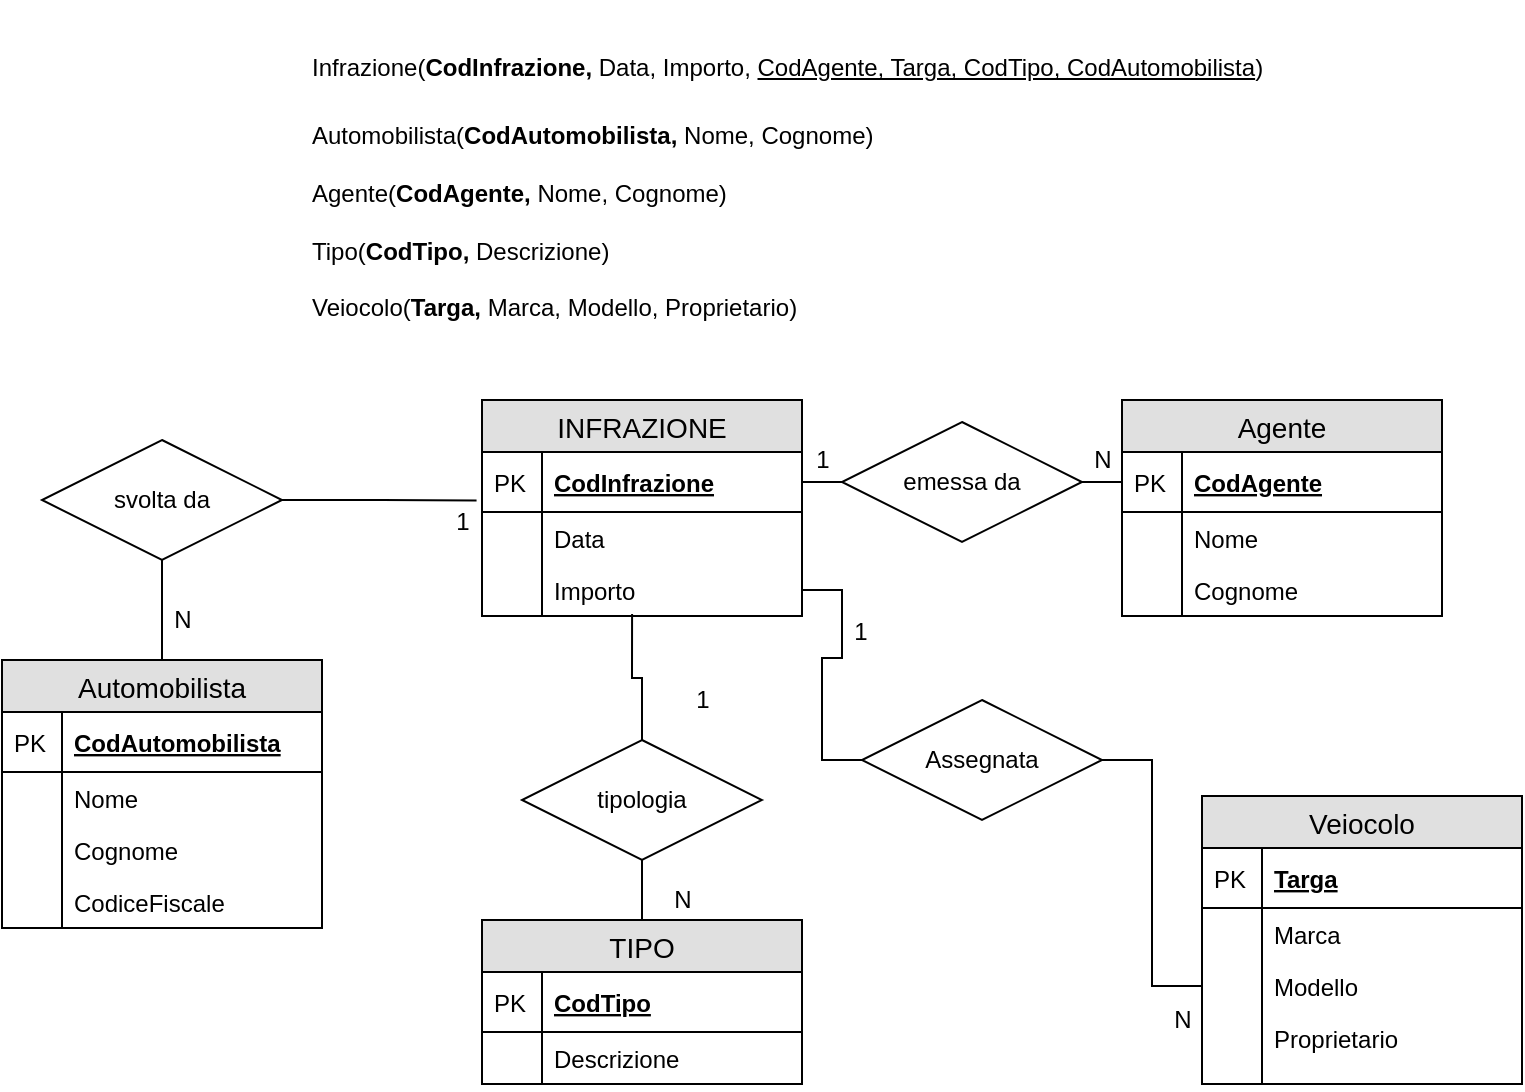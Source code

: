 <mxfile version="12.7.9"><diagram id="IlbRfWrdAkmeIoTLvHD8" name="Page-1"><mxGraphModel dx="681" dy="819" grid="1" gridSize="10" guides="1" tooltips="1" connect="1" arrows="1" fold="1" page="1" pageScale="1" pageWidth="1169" pageHeight="827" math="0" shadow="0"><root><mxCell id="0"/><mxCell id="1" parent="0"/><mxCell id="w0IqW0cMwm_gB3xUS8eE-1" value="INFRAZIONE" style="swimlane;fontStyle=0;childLayout=stackLayout;horizontal=1;startSize=26;fillColor=#e0e0e0;horizontalStack=0;resizeParent=1;resizeParentMax=0;resizeLast=0;collapsible=1;marginBottom=0;swimlaneFillColor=#ffffff;align=center;fontSize=14;" vertex="1" parent="1"><mxGeometry x="260" y="220" width="160" height="108" as="geometry"/></mxCell><mxCell id="w0IqW0cMwm_gB3xUS8eE-2" value="CodInfrazione" style="shape=partialRectangle;top=0;left=0;right=0;bottom=1;align=left;verticalAlign=middle;fillColor=none;spacingLeft=34;spacingRight=4;overflow=hidden;rotatable=0;points=[[0,0.5],[1,0.5]];portConstraint=eastwest;dropTarget=0;fontStyle=5;fontSize=12;" vertex="1" parent="w0IqW0cMwm_gB3xUS8eE-1"><mxGeometry y="26" width="160" height="30" as="geometry"/></mxCell><mxCell id="w0IqW0cMwm_gB3xUS8eE-3" value="PK" style="shape=partialRectangle;top=0;left=0;bottom=0;fillColor=none;align=left;verticalAlign=middle;spacingLeft=4;spacingRight=4;overflow=hidden;rotatable=0;points=[];portConstraint=eastwest;part=1;fontSize=12;" vertex="1" connectable="0" parent="w0IqW0cMwm_gB3xUS8eE-2"><mxGeometry width="30" height="30" as="geometry"/></mxCell><mxCell id="w0IqW0cMwm_gB3xUS8eE-45" value="Data" style="shape=partialRectangle;top=0;left=0;right=0;bottom=0;align=left;verticalAlign=top;fillColor=none;spacingLeft=34;spacingRight=4;overflow=hidden;rotatable=0;points=[[0,0.5],[1,0.5]];portConstraint=eastwest;dropTarget=0;fontSize=12;" vertex="1" parent="w0IqW0cMwm_gB3xUS8eE-1"><mxGeometry y="56" width="160" height="26" as="geometry"/></mxCell><mxCell id="w0IqW0cMwm_gB3xUS8eE-46" value="" style="shape=partialRectangle;top=0;left=0;bottom=0;fillColor=none;align=left;verticalAlign=top;spacingLeft=4;spacingRight=4;overflow=hidden;rotatable=0;points=[];portConstraint=eastwest;part=1;fontSize=12;" vertex="1" connectable="0" parent="w0IqW0cMwm_gB3xUS8eE-45"><mxGeometry width="30" height="26" as="geometry"/></mxCell><mxCell id="w0IqW0cMwm_gB3xUS8eE-4" value="Importo" style="shape=partialRectangle;top=0;left=0;right=0;bottom=0;align=left;verticalAlign=top;fillColor=none;spacingLeft=34;spacingRight=4;overflow=hidden;rotatable=0;points=[[0,0.5],[1,0.5]];portConstraint=eastwest;dropTarget=0;fontSize=12;" vertex="1" parent="w0IqW0cMwm_gB3xUS8eE-1"><mxGeometry y="82" width="160" height="26" as="geometry"/></mxCell><mxCell id="w0IqW0cMwm_gB3xUS8eE-5" value="" style="shape=partialRectangle;top=0;left=0;bottom=0;fillColor=none;align=left;verticalAlign=top;spacingLeft=4;spacingRight=4;overflow=hidden;rotatable=0;points=[];portConstraint=eastwest;part=1;fontSize=12;" vertex="1" connectable="0" parent="w0IqW0cMwm_gB3xUS8eE-4"><mxGeometry width="30" height="26" as="geometry"/></mxCell><mxCell id="w0IqW0cMwm_gB3xUS8eE-12" value="TIPO" style="swimlane;fontStyle=0;childLayout=stackLayout;horizontal=1;startSize=26;fillColor=#e0e0e0;horizontalStack=0;resizeParent=1;resizeParentMax=0;resizeLast=0;collapsible=1;marginBottom=0;swimlaneFillColor=#ffffff;align=center;fontSize=14;" vertex="1" parent="1"><mxGeometry x="260" y="480" width="160" height="82" as="geometry"/></mxCell><mxCell id="w0IqW0cMwm_gB3xUS8eE-13" value="CodTipo" style="shape=partialRectangle;top=0;left=0;right=0;bottom=1;align=left;verticalAlign=middle;fillColor=none;spacingLeft=34;spacingRight=4;overflow=hidden;rotatable=0;points=[[0,0.5],[1,0.5]];portConstraint=eastwest;dropTarget=0;fontStyle=5;fontSize=12;" vertex="1" parent="w0IqW0cMwm_gB3xUS8eE-12"><mxGeometry y="26" width="160" height="30" as="geometry"/></mxCell><mxCell id="w0IqW0cMwm_gB3xUS8eE-14" value="PK" style="shape=partialRectangle;top=0;left=0;bottom=0;fillColor=none;align=left;verticalAlign=middle;spacingLeft=4;spacingRight=4;overflow=hidden;rotatable=0;points=[];portConstraint=eastwest;part=1;fontSize=12;" vertex="1" connectable="0" parent="w0IqW0cMwm_gB3xUS8eE-13"><mxGeometry width="30" height="30" as="geometry"/></mxCell><mxCell id="w0IqW0cMwm_gB3xUS8eE-15" value="Descrizione" style="shape=partialRectangle;top=0;left=0;right=0;bottom=0;align=left;verticalAlign=top;fillColor=none;spacingLeft=34;spacingRight=4;overflow=hidden;rotatable=0;points=[[0,0.5],[1,0.5]];portConstraint=eastwest;dropTarget=0;fontSize=12;" vertex="1" parent="w0IqW0cMwm_gB3xUS8eE-12"><mxGeometry y="56" width="160" height="26" as="geometry"/></mxCell><mxCell id="w0IqW0cMwm_gB3xUS8eE-16" value="" style="shape=partialRectangle;top=0;left=0;bottom=0;fillColor=none;align=left;verticalAlign=top;spacingLeft=4;spacingRight=4;overflow=hidden;rotatable=0;points=[];portConstraint=eastwest;part=1;fontSize=12;" vertex="1" connectable="0" parent="w0IqW0cMwm_gB3xUS8eE-15"><mxGeometry width="30" height="26" as="geometry"/></mxCell><mxCell id="w0IqW0cMwm_gB3xUS8eE-25" style="edgeStyle=orthogonalEdgeStyle;rounded=0;orthogonalLoop=1;jettySize=auto;html=1;exitX=0.5;exitY=1;exitDx=0;exitDy=0;endArrow=none;endFill=0;" edge="1" parent="1" source="w0IqW0cMwm_gB3xUS8eE-23" target="w0IqW0cMwm_gB3xUS8eE-12"><mxGeometry relative="1" as="geometry"/></mxCell><mxCell id="w0IqW0cMwm_gB3xUS8eE-49" style="edgeStyle=orthogonalEdgeStyle;rounded=0;orthogonalLoop=1;jettySize=auto;html=1;exitX=0.5;exitY=0;exitDx=0;exitDy=0;entryX=0.469;entryY=0.962;entryDx=0;entryDy=0;entryPerimeter=0;endArrow=none;endFill=0;" edge="1" parent="1" source="w0IqW0cMwm_gB3xUS8eE-23" target="w0IqW0cMwm_gB3xUS8eE-4"><mxGeometry relative="1" as="geometry"><mxPoint x="340.96" y="356.99" as="targetPoint"/></mxGeometry></mxCell><mxCell id="w0IqW0cMwm_gB3xUS8eE-23" value="tipologia" style="shape=rhombus;perimeter=rhombusPerimeter;whiteSpace=wrap;html=1;align=center;" vertex="1" parent="1"><mxGeometry x="280" y="390" width="120" height="60" as="geometry"/></mxCell><mxCell id="w0IqW0cMwm_gB3xUS8eE-26" value="1" style="text;html=1;align=center;verticalAlign=middle;resizable=0;points=[];autosize=1;" vertex="1" parent="1"><mxGeometry x="360" y="360" width="20" height="20" as="geometry"/></mxCell><mxCell id="w0IqW0cMwm_gB3xUS8eE-27" value="N" style="text;html=1;align=center;verticalAlign=middle;resizable=0;points=[];autosize=1;" vertex="1" parent="1"><mxGeometry x="350" y="460" width="20" height="20" as="geometry"/></mxCell><mxCell id="w0IqW0cMwm_gB3xUS8eE-28" value="Agente" style="swimlane;fontStyle=0;childLayout=stackLayout;horizontal=1;startSize=26;fillColor=#e0e0e0;horizontalStack=0;resizeParent=1;resizeParentMax=0;resizeLast=0;collapsible=1;marginBottom=0;swimlaneFillColor=#ffffff;align=center;fontSize=14;" vertex="1" parent="1"><mxGeometry x="580" y="220" width="160" height="108" as="geometry"/></mxCell><mxCell id="w0IqW0cMwm_gB3xUS8eE-29" value="CodAgente" style="shape=partialRectangle;top=0;left=0;right=0;bottom=1;align=left;verticalAlign=middle;fillColor=none;spacingLeft=34;spacingRight=4;overflow=hidden;rotatable=0;points=[[0,0.5],[1,0.5]];portConstraint=eastwest;dropTarget=0;fontStyle=5;fontSize=12;" vertex="1" parent="w0IqW0cMwm_gB3xUS8eE-28"><mxGeometry y="26" width="160" height="30" as="geometry"/></mxCell><mxCell id="w0IqW0cMwm_gB3xUS8eE-30" value="PK" style="shape=partialRectangle;top=0;left=0;bottom=0;fillColor=none;align=left;verticalAlign=middle;spacingLeft=4;spacingRight=4;overflow=hidden;rotatable=0;points=[];portConstraint=eastwest;part=1;fontSize=12;" vertex="1" connectable="0" parent="w0IqW0cMwm_gB3xUS8eE-29"><mxGeometry width="30" height="30" as="geometry"/></mxCell><mxCell id="w0IqW0cMwm_gB3xUS8eE-31" value="Nome" style="shape=partialRectangle;top=0;left=0;right=0;bottom=0;align=left;verticalAlign=top;fillColor=none;spacingLeft=34;spacingRight=4;overflow=hidden;rotatable=0;points=[[0,0.5],[1,0.5]];portConstraint=eastwest;dropTarget=0;fontSize=12;" vertex="1" parent="w0IqW0cMwm_gB3xUS8eE-28"><mxGeometry y="56" width="160" height="26" as="geometry"/></mxCell><mxCell id="w0IqW0cMwm_gB3xUS8eE-32" value="" style="shape=partialRectangle;top=0;left=0;bottom=0;fillColor=none;align=left;verticalAlign=top;spacingLeft=4;spacingRight=4;overflow=hidden;rotatable=0;points=[];portConstraint=eastwest;part=1;fontSize=12;" vertex="1" connectable="0" parent="w0IqW0cMwm_gB3xUS8eE-31"><mxGeometry width="30" height="26" as="geometry"/></mxCell><mxCell id="w0IqW0cMwm_gB3xUS8eE-33" value="Cognome" style="shape=partialRectangle;top=0;left=0;right=0;bottom=0;align=left;verticalAlign=top;fillColor=none;spacingLeft=34;spacingRight=4;overflow=hidden;rotatable=0;points=[[0,0.5],[1,0.5]];portConstraint=eastwest;dropTarget=0;fontSize=12;" vertex="1" parent="w0IqW0cMwm_gB3xUS8eE-28"><mxGeometry y="82" width="160" height="26" as="geometry"/></mxCell><mxCell id="w0IqW0cMwm_gB3xUS8eE-34" value="" style="shape=partialRectangle;top=0;left=0;bottom=0;fillColor=none;align=left;verticalAlign=top;spacingLeft=4;spacingRight=4;overflow=hidden;rotatable=0;points=[];portConstraint=eastwest;part=1;fontSize=12;" vertex="1" connectable="0" parent="w0IqW0cMwm_gB3xUS8eE-33"><mxGeometry width="30" height="26" as="geometry"/></mxCell><mxCell id="w0IqW0cMwm_gB3xUS8eE-42" style="edgeStyle=orthogonalEdgeStyle;rounded=0;orthogonalLoop=1;jettySize=auto;html=1;exitX=1;exitY=0.5;exitDx=0;exitDy=0;entryX=0;entryY=0.5;entryDx=0;entryDy=0;endArrow=none;endFill=0;" edge="1" parent="1" source="w0IqW0cMwm_gB3xUS8eE-40" target="w0IqW0cMwm_gB3xUS8eE-29"><mxGeometry relative="1" as="geometry"/></mxCell><mxCell id="w0IqW0cMwm_gB3xUS8eE-40" value="emessa da" style="shape=rhombus;perimeter=rhombusPerimeter;whiteSpace=wrap;html=1;align=center;" vertex="1" parent="1"><mxGeometry x="440" y="231" width="120" height="60" as="geometry"/></mxCell><mxCell id="w0IqW0cMwm_gB3xUS8eE-41" style="edgeStyle=orthogonalEdgeStyle;rounded=0;orthogonalLoop=1;jettySize=auto;html=1;exitX=1;exitY=0.5;exitDx=0;exitDy=0;entryX=0;entryY=0.5;entryDx=0;entryDy=0;endArrow=none;endFill=0;" edge="1" parent="1" source="w0IqW0cMwm_gB3xUS8eE-2" target="w0IqW0cMwm_gB3xUS8eE-40"><mxGeometry relative="1" as="geometry"/></mxCell><mxCell id="w0IqW0cMwm_gB3xUS8eE-43" value="1" style="text;html=1;align=center;verticalAlign=middle;resizable=0;points=[];autosize=1;" vertex="1" parent="1"><mxGeometry x="420" y="240" width="20" height="20" as="geometry"/></mxCell><mxCell id="w0IqW0cMwm_gB3xUS8eE-44" value="N" style="text;html=1;align=center;verticalAlign=middle;resizable=0;points=[];autosize=1;" vertex="1" parent="1"><mxGeometry x="560" y="240" width="20" height="20" as="geometry"/></mxCell><mxCell id="w0IqW0cMwm_gB3xUS8eE-50" value="Veiocolo" style="swimlane;fontStyle=0;childLayout=stackLayout;horizontal=1;startSize=26;fillColor=#e0e0e0;horizontalStack=0;resizeParent=1;resizeParentMax=0;resizeLast=0;collapsible=1;marginBottom=0;swimlaneFillColor=#ffffff;align=center;fontSize=14;" vertex="1" parent="1"><mxGeometry x="620" y="418" width="160" height="144" as="geometry"/></mxCell><mxCell id="w0IqW0cMwm_gB3xUS8eE-51" value="Targa" style="shape=partialRectangle;top=0;left=0;right=0;bottom=1;align=left;verticalAlign=middle;fillColor=none;spacingLeft=34;spacingRight=4;overflow=hidden;rotatable=0;points=[[0,0.5],[1,0.5]];portConstraint=eastwest;dropTarget=0;fontStyle=5;fontSize=12;" vertex="1" parent="w0IqW0cMwm_gB3xUS8eE-50"><mxGeometry y="26" width="160" height="30" as="geometry"/></mxCell><mxCell id="w0IqW0cMwm_gB3xUS8eE-52" value="PK" style="shape=partialRectangle;top=0;left=0;bottom=0;fillColor=none;align=left;verticalAlign=middle;spacingLeft=4;spacingRight=4;overflow=hidden;rotatable=0;points=[];portConstraint=eastwest;part=1;fontSize=12;" vertex="1" connectable="0" parent="w0IqW0cMwm_gB3xUS8eE-51"><mxGeometry width="30" height="30" as="geometry"/></mxCell><mxCell id="w0IqW0cMwm_gB3xUS8eE-53" value="Marca" style="shape=partialRectangle;top=0;left=0;right=0;bottom=0;align=left;verticalAlign=top;fillColor=none;spacingLeft=34;spacingRight=4;overflow=hidden;rotatable=0;points=[[0,0.5],[1,0.5]];portConstraint=eastwest;dropTarget=0;fontSize=12;" vertex="1" parent="w0IqW0cMwm_gB3xUS8eE-50"><mxGeometry y="56" width="160" height="26" as="geometry"/></mxCell><mxCell id="w0IqW0cMwm_gB3xUS8eE-54" value="" style="shape=partialRectangle;top=0;left=0;bottom=0;fillColor=none;align=left;verticalAlign=top;spacingLeft=4;spacingRight=4;overflow=hidden;rotatable=0;points=[];portConstraint=eastwest;part=1;fontSize=12;" vertex="1" connectable="0" parent="w0IqW0cMwm_gB3xUS8eE-53"><mxGeometry width="30" height="26" as="geometry"/></mxCell><mxCell id="w0IqW0cMwm_gB3xUS8eE-55" value="Modello" style="shape=partialRectangle;top=0;left=0;right=0;bottom=0;align=left;verticalAlign=top;fillColor=none;spacingLeft=34;spacingRight=4;overflow=hidden;rotatable=0;points=[[0,0.5],[1,0.5]];portConstraint=eastwest;dropTarget=0;fontSize=12;" vertex="1" parent="w0IqW0cMwm_gB3xUS8eE-50"><mxGeometry y="82" width="160" height="26" as="geometry"/></mxCell><mxCell id="w0IqW0cMwm_gB3xUS8eE-56" value="" style="shape=partialRectangle;top=0;left=0;bottom=0;fillColor=none;align=left;verticalAlign=top;spacingLeft=4;spacingRight=4;overflow=hidden;rotatable=0;points=[];portConstraint=eastwest;part=1;fontSize=12;" vertex="1" connectable="0" parent="w0IqW0cMwm_gB3xUS8eE-55"><mxGeometry width="30" height="26" as="geometry"/></mxCell><mxCell id="w0IqW0cMwm_gB3xUS8eE-57" value="Proprietario" style="shape=partialRectangle;top=0;left=0;right=0;bottom=0;align=left;verticalAlign=top;fillColor=none;spacingLeft=34;spacingRight=4;overflow=hidden;rotatable=0;points=[[0,0.5],[1,0.5]];portConstraint=eastwest;dropTarget=0;fontSize=12;" vertex="1" parent="w0IqW0cMwm_gB3xUS8eE-50"><mxGeometry y="108" width="160" height="26" as="geometry"/></mxCell><mxCell id="w0IqW0cMwm_gB3xUS8eE-58" value="" style="shape=partialRectangle;top=0;left=0;bottom=0;fillColor=none;align=left;verticalAlign=top;spacingLeft=4;spacingRight=4;overflow=hidden;rotatable=0;points=[];portConstraint=eastwest;part=1;fontSize=12;" vertex="1" connectable="0" parent="w0IqW0cMwm_gB3xUS8eE-57"><mxGeometry width="30" height="26" as="geometry"/></mxCell><mxCell id="w0IqW0cMwm_gB3xUS8eE-59" value="" style="shape=partialRectangle;top=0;left=0;right=0;bottom=0;align=left;verticalAlign=top;fillColor=none;spacingLeft=34;spacingRight=4;overflow=hidden;rotatable=0;points=[[0,0.5],[1,0.5]];portConstraint=eastwest;dropTarget=0;fontSize=12;" vertex="1" parent="w0IqW0cMwm_gB3xUS8eE-50"><mxGeometry y="134" width="160" height="10" as="geometry"/></mxCell><mxCell id="w0IqW0cMwm_gB3xUS8eE-60" value="" style="shape=partialRectangle;top=0;left=0;bottom=0;fillColor=none;align=left;verticalAlign=top;spacingLeft=4;spacingRight=4;overflow=hidden;rotatable=0;points=[];portConstraint=eastwest;part=1;fontSize=12;" vertex="1" connectable="0" parent="w0IqW0cMwm_gB3xUS8eE-59"><mxGeometry width="30" height="10" as="geometry"/></mxCell><mxCell id="w0IqW0cMwm_gB3xUS8eE-63" style="edgeStyle=orthogonalEdgeStyle;rounded=0;orthogonalLoop=1;jettySize=auto;html=1;exitX=1;exitY=0.5;exitDx=0;exitDy=0;entryX=0;entryY=0.5;entryDx=0;entryDy=0;endArrow=none;endFill=0;" edge="1" parent="1" source="w0IqW0cMwm_gB3xUS8eE-61" target="w0IqW0cMwm_gB3xUS8eE-55"><mxGeometry relative="1" as="geometry"/></mxCell><mxCell id="w0IqW0cMwm_gB3xUS8eE-61" value="Assegnata" style="shape=rhombus;perimeter=rhombusPerimeter;whiteSpace=wrap;html=1;align=center;" vertex="1" parent="1"><mxGeometry x="450" y="370" width="120" height="60" as="geometry"/></mxCell><mxCell id="w0IqW0cMwm_gB3xUS8eE-62" style="edgeStyle=orthogonalEdgeStyle;rounded=0;orthogonalLoop=1;jettySize=auto;html=1;exitX=1;exitY=0.5;exitDx=0;exitDy=0;entryX=0;entryY=0.5;entryDx=0;entryDy=0;endArrow=none;endFill=0;" edge="1" parent="1" source="w0IqW0cMwm_gB3xUS8eE-4" target="w0IqW0cMwm_gB3xUS8eE-61"><mxGeometry relative="1" as="geometry"/></mxCell><mxCell id="w0IqW0cMwm_gB3xUS8eE-64" value="Automobilista" style="swimlane;fontStyle=0;childLayout=stackLayout;horizontal=1;startSize=26;fillColor=#e0e0e0;horizontalStack=0;resizeParent=1;resizeParentMax=0;resizeLast=0;collapsible=1;marginBottom=0;swimlaneFillColor=#ffffff;align=center;fontSize=14;" vertex="1" parent="1"><mxGeometry x="20" y="350" width="160" height="134" as="geometry"/></mxCell><mxCell id="w0IqW0cMwm_gB3xUS8eE-65" value="CodAutomobilista" style="shape=partialRectangle;top=0;left=0;right=0;bottom=1;align=left;verticalAlign=middle;fillColor=none;spacingLeft=34;spacingRight=4;overflow=hidden;rotatable=0;points=[[0,0.5],[1,0.5]];portConstraint=eastwest;dropTarget=0;fontStyle=5;fontSize=12;" vertex="1" parent="w0IqW0cMwm_gB3xUS8eE-64"><mxGeometry y="26" width="160" height="30" as="geometry"/></mxCell><mxCell id="w0IqW0cMwm_gB3xUS8eE-66" value="PK" style="shape=partialRectangle;top=0;left=0;bottom=0;fillColor=none;align=left;verticalAlign=middle;spacingLeft=4;spacingRight=4;overflow=hidden;rotatable=0;points=[];portConstraint=eastwest;part=1;fontSize=12;" vertex="1" connectable="0" parent="w0IqW0cMwm_gB3xUS8eE-65"><mxGeometry width="30" height="30" as="geometry"/></mxCell><mxCell id="w0IqW0cMwm_gB3xUS8eE-67" value="Nome" style="shape=partialRectangle;top=0;left=0;right=0;bottom=0;align=left;verticalAlign=top;fillColor=none;spacingLeft=34;spacingRight=4;overflow=hidden;rotatable=0;points=[[0,0.5],[1,0.5]];portConstraint=eastwest;dropTarget=0;fontSize=12;" vertex="1" parent="w0IqW0cMwm_gB3xUS8eE-64"><mxGeometry y="56" width="160" height="26" as="geometry"/></mxCell><mxCell id="w0IqW0cMwm_gB3xUS8eE-68" value="" style="shape=partialRectangle;top=0;left=0;bottom=0;fillColor=none;align=left;verticalAlign=top;spacingLeft=4;spacingRight=4;overflow=hidden;rotatable=0;points=[];portConstraint=eastwest;part=1;fontSize=12;" vertex="1" connectable="0" parent="w0IqW0cMwm_gB3xUS8eE-67"><mxGeometry width="30" height="26" as="geometry"/></mxCell><mxCell id="w0IqW0cMwm_gB3xUS8eE-69" value="Cognome" style="shape=partialRectangle;top=0;left=0;right=0;bottom=0;align=left;verticalAlign=top;fillColor=none;spacingLeft=34;spacingRight=4;overflow=hidden;rotatable=0;points=[[0,0.5],[1,0.5]];portConstraint=eastwest;dropTarget=0;fontSize=12;" vertex="1" parent="w0IqW0cMwm_gB3xUS8eE-64"><mxGeometry y="82" width="160" height="26" as="geometry"/></mxCell><mxCell id="w0IqW0cMwm_gB3xUS8eE-70" value="" style="shape=partialRectangle;top=0;left=0;bottom=0;fillColor=none;align=left;verticalAlign=top;spacingLeft=4;spacingRight=4;overflow=hidden;rotatable=0;points=[];portConstraint=eastwest;part=1;fontSize=12;" vertex="1" connectable="0" parent="w0IqW0cMwm_gB3xUS8eE-69"><mxGeometry width="30" height="26" as="geometry"/></mxCell><mxCell id="w0IqW0cMwm_gB3xUS8eE-71" value="CodiceFiscale" style="shape=partialRectangle;top=0;left=0;right=0;bottom=0;align=left;verticalAlign=top;fillColor=none;spacingLeft=34;spacingRight=4;overflow=hidden;rotatable=0;points=[[0,0.5],[1,0.5]];portConstraint=eastwest;dropTarget=0;fontSize=12;" vertex="1" parent="w0IqW0cMwm_gB3xUS8eE-64"><mxGeometry y="108" width="160" height="26" as="geometry"/></mxCell><mxCell id="w0IqW0cMwm_gB3xUS8eE-72" value="" style="shape=partialRectangle;top=0;left=0;bottom=0;fillColor=none;align=left;verticalAlign=top;spacingLeft=4;spacingRight=4;overflow=hidden;rotatable=0;points=[];portConstraint=eastwest;part=1;fontSize=12;" vertex="1" connectable="0" parent="w0IqW0cMwm_gB3xUS8eE-71"><mxGeometry width="30" height="26" as="geometry"/></mxCell><mxCell id="w0IqW0cMwm_gB3xUS8eE-76" style="edgeStyle=orthogonalEdgeStyle;rounded=0;orthogonalLoop=1;jettySize=auto;html=1;exitX=0.5;exitY=1;exitDx=0;exitDy=0;entryX=0.5;entryY=0;entryDx=0;entryDy=0;endArrow=none;endFill=0;" edge="1" parent="1" source="w0IqW0cMwm_gB3xUS8eE-75" target="w0IqW0cMwm_gB3xUS8eE-64"><mxGeometry relative="1" as="geometry"/></mxCell><mxCell id="w0IqW0cMwm_gB3xUS8eE-77" style="edgeStyle=orthogonalEdgeStyle;rounded=0;orthogonalLoop=1;jettySize=auto;html=1;exitX=1;exitY=0.5;exitDx=0;exitDy=0;entryX=-0.017;entryY=-0.22;entryDx=0;entryDy=0;entryPerimeter=0;endArrow=none;endFill=0;" edge="1" parent="1" source="w0IqW0cMwm_gB3xUS8eE-75" target="w0IqW0cMwm_gB3xUS8eE-45"><mxGeometry relative="1" as="geometry"/></mxCell><mxCell id="w0IqW0cMwm_gB3xUS8eE-75" value="svolta da" style="shape=rhombus;perimeter=rhombusPerimeter;whiteSpace=wrap;html=1;align=center;" vertex="1" parent="1"><mxGeometry x="40" y="240" width="120" height="60" as="geometry"/></mxCell><mxCell id="w0IqW0cMwm_gB3xUS8eE-78" value="1" style="text;html=1;align=center;verticalAlign=middle;resizable=0;points=[];autosize=1;" vertex="1" parent="1"><mxGeometry x="439" y="326" width="20" height="20" as="geometry"/></mxCell><mxCell id="w0IqW0cMwm_gB3xUS8eE-79" value="N" style="text;html=1;align=center;verticalAlign=middle;resizable=0;points=[];autosize=1;" vertex="1" parent="1"><mxGeometry x="600" y="520" width="20" height="20" as="geometry"/></mxCell><mxCell id="w0IqW0cMwm_gB3xUS8eE-82" value="1" style="text;html=1;align=center;verticalAlign=middle;resizable=0;points=[];autosize=1;" vertex="1" parent="1"><mxGeometry x="240" y="271" width="20" height="20" as="geometry"/></mxCell><mxCell id="w0IqW0cMwm_gB3xUS8eE-83" value="N" style="text;html=1;align=center;verticalAlign=middle;resizable=0;points=[];autosize=1;" vertex="1" parent="1"><mxGeometry x="100" y="320" width="20" height="20" as="geometry"/></mxCell><mxCell id="w0IqW0cMwm_gB3xUS8eE-86" value="&lt;h1&gt;&lt;span style=&quot;font-size: 12px ; font-weight: normal&quot;&gt;Infrazione(&lt;/span&gt;&lt;span style=&quot;font-size: 12px&quot;&gt;CodInfrazione, &lt;span style=&quot;font-weight: normal&quot;&gt;Data, Importo, &lt;u&gt;CodAgente, Targa, CodTipo, CodAutomobilista&lt;/u&gt;&lt;/span&gt;&lt;/span&gt;&lt;span style=&quot;font-size: 12px ; font-weight: normal&quot;&gt;)&lt;/span&gt;&lt;br&gt;&lt;/h1&gt;&lt;div&gt;&lt;span style=&quot;font-size: 12px ; font-weight: normal&quot;&gt;Automobilista(&lt;/span&gt;&lt;span style=&quot;font-size: 12px&quot;&gt;&lt;b&gt;CodAutomobilista, &lt;/b&gt;Nome, Cognome&lt;/span&gt;&lt;span style=&quot;font-size: 12px ; font-weight: normal&quot;&gt;)&lt;/span&gt;&lt;/div&gt;&lt;div&gt;&lt;span style=&quot;font-size: 12px ; font-weight: normal&quot;&gt;&lt;br&gt;&lt;/span&gt;&lt;/div&gt;&lt;div&gt;&lt;span style=&quot;font-size: 12px ; font-weight: normal&quot;&gt;Agente(&lt;/span&gt;&lt;span style=&quot;font-size: 12px&quot;&gt;&lt;b&gt;CodAgente, &lt;/b&gt;Nome, Cognome&lt;/span&gt;&lt;span style=&quot;font-size: 12px ; font-weight: normal&quot;&gt;)&lt;/span&gt;&lt;/div&gt;&lt;div&gt;&lt;span style=&quot;font-size: 12px ; font-weight: normal&quot;&gt;&lt;br&gt;&lt;/span&gt;&lt;/div&gt;&lt;div&gt;Tipo(&lt;b&gt;CodTipo, &lt;/b&gt;Descrizione)&lt;br&gt;&lt;/div&gt;&lt;div&gt;&lt;br&gt;&lt;/div&gt;&lt;div&gt;Veiocolo(&lt;b&gt;Targa, &lt;/b&gt;Marca, Modello, Proprietario)&lt;/div&gt;" style="text;html=1;strokeColor=none;fillColor=none;spacing=5;spacingTop=-20;whiteSpace=wrap;overflow=hidden;rounded=0;" vertex="1" parent="1"><mxGeometry x="170" y="30" width="540" height="170" as="geometry"/></mxCell></root></mxGraphModel></diagram></mxfile>